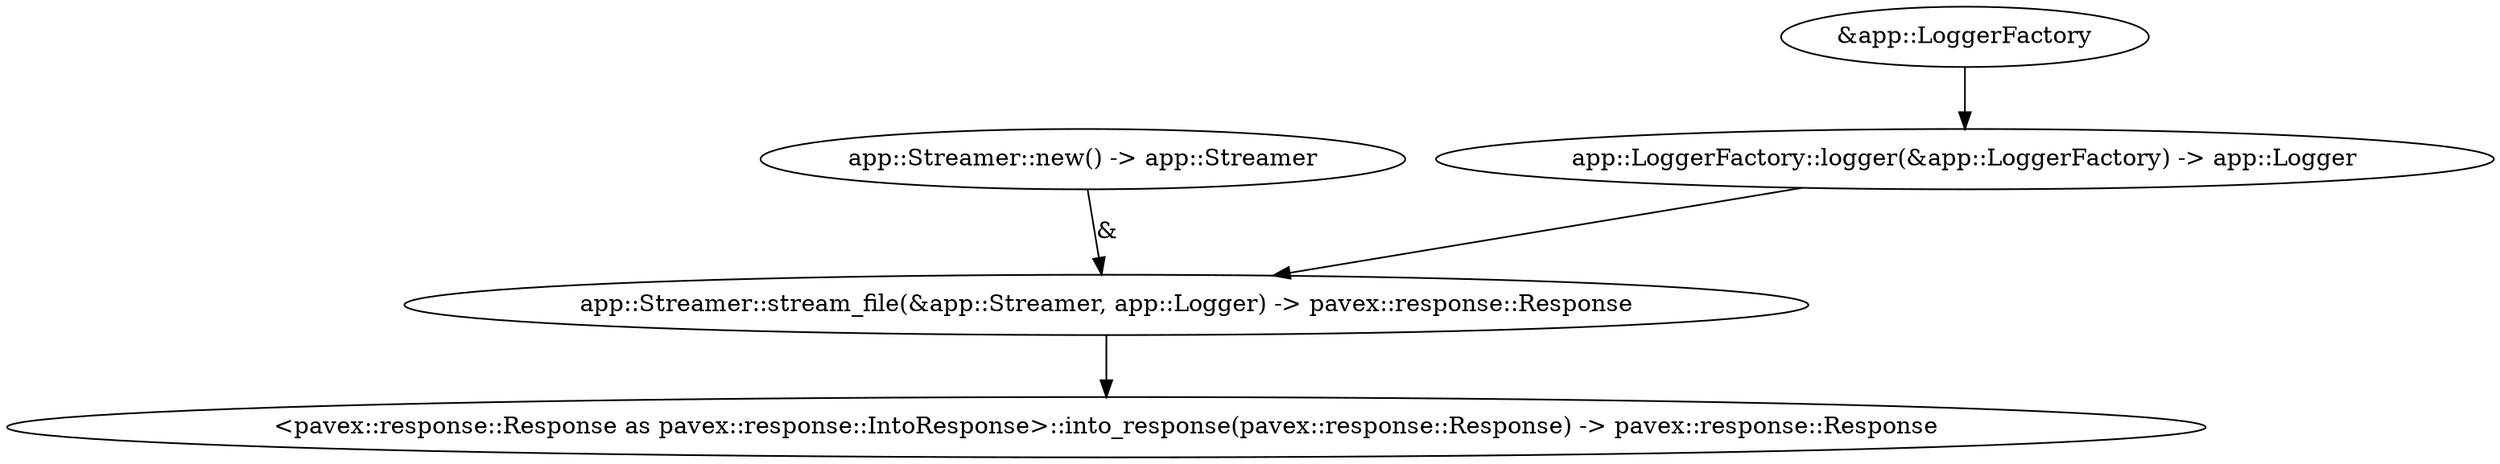digraph "GET /home - 0" {
    0 [ label = "app::Streamer::stream_file(&app::Streamer, app::Logger) -> pavex::response::Response"]
    1 [ label = "app::Streamer::new() -> app::Streamer"]
    2 [ label = "app::LoggerFactory::logger(&app::LoggerFactory) -> app::Logger"]
    4 [ label = "<pavex::response::Response as pavex::response::IntoResponse>::into_response(pavex::response::Response) -> pavex::response::Response"]
    5 [ label = "&app::LoggerFactory"]
    2 -> 0 [ ]
    1 -> 0 [ label = "&"]
    0 -> 4 [ ]
    5 -> 2 [ ]
}

digraph "* /home - 0" {
    0 [ label = "pavex::router::default_fallback(&pavex::router::AllowedMethods) -> pavex::response::Response"]
    2 [ label = "<pavex::response::Response as pavex::response::IntoResponse>::into_response(pavex::response::Response) -> pavex::response::Response"]
    3 [ label = "&pavex::router::AllowedMethods"]
    0 -> 2 [ ]
    3 -> 0 [ ]
}

digraph app_state {
    0 [ label = "crate::ApplicationState(app::LoggerFactory) -> crate::ApplicationState"]
    1 [ label = "app::LoggerFactory::new() -> app::LoggerFactory"]
    1 -> 0 [ ]
}